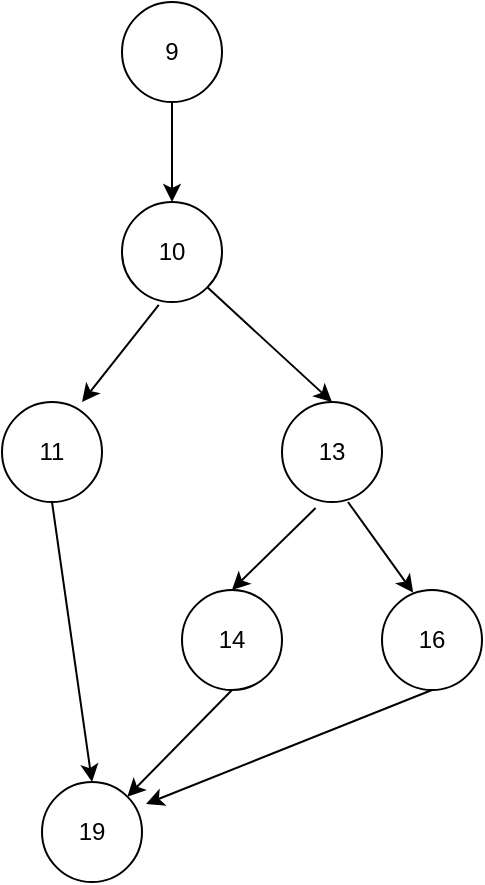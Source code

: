 <mxfile version="24.2.2" type="github">
  <diagram id="6a731a19-8d31-9384-78a2-239565b7b9f0" name="Page-1">
    <mxGraphModel dx="1290" dy="541" grid="1" gridSize="10" guides="1" tooltips="1" connect="1" arrows="1" fold="1" page="1" pageScale="1" pageWidth="1169" pageHeight="827" background="none" math="0" shadow="0">
      <root>
        <mxCell id="0" />
        <mxCell id="1" parent="0" />
        <mxCell id="ZEwApvpqsEBFfj1AW_El-66" style="edgeStyle=orthogonalEdgeStyle;rounded=0;orthogonalLoop=1;jettySize=auto;html=1;exitX=0.5;exitY=1;exitDx=0;exitDy=0;" edge="1" parent="1" source="ZEwApvpqsEBFfj1AW_El-55" target="ZEwApvpqsEBFfj1AW_El-59">
          <mxGeometry relative="1" as="geometry" />
        </mxCell>
        <mxCell id="ZEwApvpqsEBFfj1AW_El-55" value="9" style="ellipse;whiteSpace=wrap;html=1;aspect=fixed;" vertex="1" parent="1">
          <mxGeometry x="410" y="120" width="50" height="50" as="geometry" />
        </mxCell>
        <mxCell id="ZEwApvpqsEBFfj1AW_El-59" value="10" style="ellipse;whiteSpace=wrap;html=1;aspect=fixed;" vertex="1" parent="1">
          <mxGeometry x="410" y="220" width="50" height="50" as="geometry" />
        </mxCell>
        <mxCell id="ZEwApvpqsEBFfj1AW_El-60" value="13" style="ellipse;whiteSpace=wrap;html=1;aspect=fixed;" vertex="1" parent="1">
          <mxGeometry x="490" y="320" width="50" height="50" as="geometry" />
        </mxCell>
        <mxCell id="ZEwApvpqsEBFfj1AW_El-61" value="11" style="ellipse;whiteSpace=wrap;html=1;aspect=fixed;" vertex="1" parent="1">
          <mxGeometry x="350" y="320" width="50" height="50" as="geometry" />
        </mxCell>
        <mxCell id="ZEwApvpqsEBFfj1AW_El-62" value="19" style="ellipse;whiteSpace=wrap;html=1;aspect=fixed;" vertex="1" parent="1">
          <mxGeometry x="370" y="510" width="50" height="50" as="geometry" />
        </mxCell>
        <mxCell id="ZEwApvpqsEBFfj1AW_El-63" value="16" style="ellipse;whiteSpace=wrap;html=1;aspect=fixed;" vertex="1" parent="1">
          <mxGeometry x="540" y="414" width="50" height="50" as="geometry" />
        </mxCell>
        <mxCell id="ZEwApvpqsEBFfj1AW_El-64" value="14" style="ellipse;whiteSpace=wrap;html=1;aspect=fixed;" vertex="1" parent="1">
          <mxGeometry x="440" y="414" width="50" height="50" as="geometry" />
        </mxCell>
        <mxCell id="ZEwApvpqsEBFfj1AW_El-65" value="" style="endArrow=classic;html=1;rounded=0;entryX=0.8;entryY=0;entryDx=0;entryDy=0;entryPerimeter=0;exitX=0.368;exitY=1.028;exitDx=0;exitDy=0;exitPerimeter=0;" edge="1" parent="1" source="ZEwApvpqsEBFfj1AW_El-59" target="ZEwApvpqsEBFfj1AW_El-61">
          <mxGeometry width="50" height="50" relative="1" as="geometry">
            <mxPoint x="560" y="370" as="sourcePoint" />
            <mxPoint x="610" y="320" as="targetPoint" />
          </mxGeometry>
        </mxCell>
        <mxCell id="ZEwApvpqsEBFfj1AW_El-69" value="" style="endArrow=classic;html=1;rounded=0;exitX=1;exitY=1;exitDx=0;exitDy=0;entryX=0.5;entryY=0;entryDx=0;entryDy=0;" edge="1" parent="1" source="ZEwApvpqsEBFfj1AW_El-59" target="ZEwApvpqsEBFfj1AW_El-60">
          <mxGeometry width="50" height="50" relative="1" as="geometry">
            <mxPoint x="470" y="320" as="sourcePoint" />
            <mxPoint x="520" y="270" as="targetPoint" />
          </mxGeometry>
        </mxCell>
        <mxCell id="ZEwApvpqsEBFfj1AW_El-70" value="" style="endArrow=classic;html=1;rounded=0;exitX=1;exitY=1;exitDx=0;exitDy=0;entryX=0.312;entryY=0.028;entryDx=0;entryDy=0;entryPerimeter=0;" edge="1" parent="1" target="ZEwApvpqsEBFfj1AW_El-63">
          <mxGeometry width="50" height="50" relative="1" as="geometry">
            <mxPoint x="523" y="370" as="sourcePoint" />
            <mxPoint x="585" y="427" as="targetPoint" />
          </mxGeometry>
        </mxCell>
        <mxCell id="ZEwApvpqsEBFfj1AW_El-71" value="" style="endArrow=classic;html=1;rounded=0;entryX=0.5;entryY=0;entryDx=0;entryDy=0;exitX=0.336;exitY=1.06;exitDx=0;exitDy=0;exitPerimeter=0;" edge="1" parent="1" source="ZEwApvpqsEBFfj1AW_El-60" target="ZEwApvpqsEBFfj1AW_El-64">
          <mxGeometry width="50" height="50" relative="1" as="geometry">
            <mxPoint x="230" y="500" as="sourcePoint" />
            <mxPoint x="280" y="450" as="targetPoint" />
          </mxGeometry>
        </mxCell>
        <mxCell id="ZEwApvpqsEBFfj1AW_El-72" value="" style="endArrow=classic;html=1;rounded=0;entryX=0.5;entryY=0;entryDx=0;entryDy=0;exitX=0.5;exitY=1;exitDx=0;exitDy=0;" edge="1" parent="1" source="ZEwApvpqsEBFfj1AW_El-61" target="ZEwApvpqsEBFfj1AW_El-62">
          <mxGeometry width="50" height="50" relative="1" as="geometry">
            <mxPoint x="310" y="480" as="sourcePoint" />
            <mxPoint x="360" y="430" as="targetPoint" />
          </mxGeometry>
        </mxCell>
        <mxCell id="ZEwApvpqsEBFfj1AW_El-73" value="" style="endArrow=classic;html=1;rounded=0;exitX=0.5;exitY=1;exitDx=0;exitDy=0;entryX=1;entryY=0;entryDx=0;entryDy=0;" edge="1" parent="1" source="ZEwApvpqsEBFfj1AW_El-64" target="ZEwApvpqsEBFfj1AW_El-62">
          <mxGeometry width="50" height="50" relative="1" as="geometry">
            <mxPoint x="490" y="550" as="sourcePoint" />
            <mxPoint x="540" y="500" as="targetPoint" />
          </mxGeometry>
        </mxCell>
        <mxCell id="ZEwApvpqsEBFfj1AW_El-74" value="" style="endArrow=classic;html=1;rounded=0;exitX=0.5;exitY=1;exitDx=0;exitDy=0;entryX=1.04;entryY=0.22;entryDx=0;entryDy=0;entryPerimeter=0;" edge="1" parent="1" source="ZEwApvpqsEBFfj1AW_El-63" target="ZEwApvpqsEBFfj1AW_El-62">
          <mxGeometry width="50" height="50" relative="1" as="geometry">
            <mxPoint x="530" y="530" as="sourcePoint" />
            <mxPoint x="580" y="480" as="targetPoint" />
          </mxGeometry>
        </mxCell>
      </root>
    </mxGraphModel>
  </diagram>
</mxfile>
